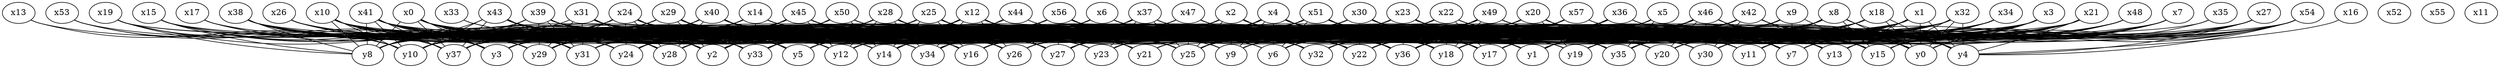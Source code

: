 strict graph grafo_58_38 {
	"x47";
	"x18";
	"x34";
	"x25";
	"x43";
	"x32";
	"x19";
	"x45";
	"x41";
	"x2";
	"x14";
	"x40";
	"x28";
	"x3";
	"x26";
	"x16";
	"x52";
	"x24";
	"x20";
	"x35";
	"x13";
	"x44";
	"x57";
	"x30";
	"x23";
	"x0";
	"x54";
	"x33";
	"x46";
	"x50";
	"x49";
	"x37";
	"x9";
	"x36";
	"x15";
	"x1";
	"x27";
	"x5";
	"x6";
	"x53";
	"x8";
	"x56";
	"x55";
	"x21";
	"x17";
	"x38";
	"x48";
	"x4";
	"x31";
	"x39";
	"x12";
	"x10";
	"x42";
	"x29";
	"x22";
	"x51";
	"x11";
	"x7";
	"y4";
	"y5";
	"y0";
	"y28";
	"y8";
	"y36";
	"y9";
	"y27";
	"y22";
	"y12";
	"y25";
	"y10";
	"y2";
	"y17";
	"y32";
	"y16";
	"y34";
	"y30";
	"y15";
	"y3";
	"y18";
	"y35";
	"y6";
	"y1";
	"y13";
	"y33";
	"y26";
	"y29";
	"y37";
	"y23";
	"y21";
	"y31";
	"y7";
	"y14";
	"y20";
	"y11";
	"y19";
	"y24";

	"x47" -- "y25";
	"x47" -- "y16";
	"x47" -- "y7";
	"x47" -- "y22";
	"x47" -- "y18";
	"x47" -- "y35";
	"x47" -- "y26";
	"x47" -- "y28";
	"x47" -- "y14";
	"x18" -- "y14";
	"x18" -- "y35";
	"x18" -- "y0";
	"x18" -- "y11";
	"x18" -- "y9";
	"x18" -- "y31";
	"x18" -- "y26";
	"x18" -- "y20";
	"x18" -- "y4";
	"x18" -- "y2";
	"x18" -- "y18";
	"x18" -- "y22";
	"x34" -- "y23";
	"x34" -- "y19";
	"x34" -- "y32";
	"x34" -- "y9";
	"x34" -- "y16";
	"x34" -- "y11";
	"x34" -- "y13";
	"x34" -- "y36";
	"x34" -- "y20";
	"x25" -- "y17";
	"x25" -- "y28";
	"x25" -- "y25";
	"x25" -- "y9";
	"x25" -- "y2";
	"x25" -- "y37";
	"x25" -- "y20";
	"x25" -- "y16";
	"x25" -- "y1";
	"x25" -- "y6";
	"x25" -- "y11";
	"x25" -- "y24";
	"x25" -- "y8";
	"x25" -- "y7";
	"x25" -- "y14";
	"x25" -- "y0";
	"x25" -- "y21";
	"x25" -- "y18";
	"x25" -- "y19";
	"x25" -- "y5";
	"x25" -- "y36";
	"x25" -- "y26";
	"x25" -- "y29";
	"x25" -- "y31";
	"x43" -- "y30";
	"x43" -- "y16";
	"x43" -- "y9";
	"x43" -- "y36";
	"x43" -- "y22";
	"x43" -- "y33";
	"x43" -- "y28";
	"x43" -- "y14";
	"x43" -- "y10";
	"x43" -- "y32";
	"x43" -- "y19";
	"x43" -- "y8";
	"x43" -- "y37";
	"x43" -- "y27";
	"x43" -- "y31";
	"x43" -- "y24";
	"x43" -- "y6";
	"x43" -- "y23";
	"x43" -- "y26";
	"x32" -- "y35";
	"x32" -- "y21";
	"x32" -- "y18";
	"x32" -- "y24";
	"x32" -- "y4";
	"x32" -- "y34";
	"x32" -- "y30";
	"x32" -- "y15";
	"x32" -- "y20";
	"x32" -- "y8";
	"x32" -- "y16";
	"x32" -- "y17";
	"x32" -- "y6";
	"x32" -- "y9";
	"x32" -- "y0";
	"x32" -- "y27";
	"x32" -- "y22";
	"x32" -- "y7";
	"x32" -- "y1";
	"x19" -- "y8";
	"x19" -- "y3";
	"x19" -- "y17";
	"x19" -- "y35";
	"x19" -- "y33";
	"x19" -- "y10";
	"x45" -- "y1";
	"x45" -- "y12";
	"x45" -- "y6";
	"x45" -- "y10";
	"x45" -- "y29";
	"x45" -- "y8";
	"x45" -- "y3";
	"x45" -- "y23";
	"x45" -- "y24";
	"x45" -- "y36";
	"x45" -- "y19";
	"x45" -- "y4";
	"x45" -- "y16";
	"x45" -- "y30";
	"x45" -- "y2";
	"x45" -- "y11";
	"x45" -- "y31";
	"x45" -- "y20";
	"x45" -- "y22";
	"x45" -- "y28";
	"x45" -- "y9";
	"x45" -- "y21";
	"x45" -- "y26";
	"x41" -- "y12";
	"x41" -- "y28";
	"x41" -- "y31";
	"x41" -- "y8";
	"x41" -- "y24";
	"x41" -- "y27";
	"x41" -- "y21";
	"x41" -- "y13";
	"x41" -- "y16";
	"x41" -- "y33";
	"x41" -- "y3";
	"x41" -- "y22";
	"x41" -- "y9";
	"x41" -- "y14";
	"x41" -- "y25";
	"x41" -- "y5";
	"x41" -- "y11";
	"x41" -- "y1";
	"x41" -- "y37";
	"x41" -- "y34";
	"x41" -- "y10";
	"x41" -- "y15";
	"x41" -- "y29";
	"x2" -- "y35";
	"x2" -- "y5";
	"x2" -- "y30";
	"x2" -- "y3";
	"x2" -- "y9";
	"x2" -- "y23";
	"x2" -- "y20";
	"x2" -- "y19";
	"x2" -- "y32";
	"x2" -- "y27";
	"x2" -- "y25";
	"x2" -- "y12";
	"x14" -- "y24";
	"x14" -- "y6";
	"x14" -- "y26";
	"x14" -- "y33";
	"x14" -- "y19";
	"x14" -- "y29";
	"x14" -- "y8";
	"x14" -- "y32";
	"x14" -- "y20";
	"x14" -- "y31";
	"x14" -- "y3";
	"x14" -- "y13";
	"x14" -- "y27";
	"x14" -- "y21";
	"x14" -- "y35";
	"x14" -- "y36";
	"x40" -- "y29";
	"x40" -- "y12";
	"x40" -- "y4";
	"x40" -- "y21";
	"x40" -- "y22";
	"x40" -- "y28";
	"x40" -- "y24";
	"x40" -- "y32";
	"x40" -- "y27";
	"x40" -- "y11";
	"x40" -- "y1";
	"x40" -- "y17";
	"x40" -- "y37";
	"x40" -- "y14";
	"x40" -- "y36";
	"x40" -- "y5";
	"x40" -- "y3";
	"x40" -- "y34";
	"x28" -- "y1";
	"x28" -- "y19";
	"x28" -- "y9";
	"x28" -- "y12";
	"x28" -- "y6";
	"x28" -- "y35";
	"x28" -- "y27";
	"x28" -- "y30";
	"x28" -- "y29";
	"x28" -- "y21";
	"x28" -- "y13";
	"x28" -- "y3";
	"x28" -- "y25";
	"x28" -- "y14";
	"x28" -- "y33";
	"x28" -- "y34";
	"x28" -- "y37";
	"x28" -- "y26";
	"x28" -- "y28";
	"x28" -- "y16";
	"x28" -- "y10";
	"x28" -- "y7";
	"x28" -- "y11";
	"x3" -- "y15";
	"x3" -- "y20";
	"x3" -- "y30";
	"x3" -- "y18";
	"x3" -- "y33";
	"x3" -- "y11";
	"x3" -- "y29";
	"x3" -- "y7";
	"x3" -- "y0";
	"x3" -- "y5";
	"x3" -- "y9";
	"x3" -- "y26";
	"x3" -- "y6";
	"x3" -- "y17";
	"x26" -- "y29";
	"x26" -- "y23";
	"x26" -- "y12";
	"x26" -- "y16";
	"x26" -- "y31";
	"x26" -- "y2";
	"x26" -- "y28";
	"x26" -- "y9";
	"x26" -- "y24";
	"x16" -- "y4";
	"x24" -- "y15";
	"x24" -- "y14";
	"x24" -- "y35";
	"x24" -- "y24";
	"x24" -- "y36";
	"x24" -- "y11";
	"x24" -- "y1";
	"x24" -- "y25";
	"x24" -- "y20";
	"x24" -- "y8";
	"x24" -- "y29";
	"x24" -- "y28";
	"x24" -- "y26";
	"x24" -- "y5";
	"x24" -- "y0";
	"x24" -- "y12";
	"x24" -- "y3";
	"x24" -- "y16";
	"x24" -- "y2";
	"x24" -- "y37";
	"x24" -- "y18";
	"x24" -- "y17";
	"x24" -- "y10";
	"x24" -- "y34";
	"x20" -- "y22";
	"x20" -- "y8";
	"x20" -- "y1";
	"x20" -- "y36";
	"x20" -- "y21";
	"x20" -- "y9";
	"x20" -- "y7";
	"x20" -- "y14";
	"x20" -- "y32";
	"x20" -- "y27";
	"x20" -- "y34";
	"x20" -- "y35";
	"x20" -- "y6";
	"x20" -- "y0";
	"x20" -- "y33";
	"x20" -- "y15";
	"x20" -- "y19";
	"x20" -- "y26";
	"x35" -- "y14";
	"x35" -- "y0";
	"x13" -- "y5";
	"x13" -- "y10";
	"x44" -- "y7";
	"x44" -- "y8";
	"x44" -- "y1";
	"x44" -- "y34";
	"x57" -- "y5";
	"x57" -- "y2";
	"x57" -- "y21";
	"x57" -- "y27";
	"x57" -- "y18";
	"x57" -- "y4";
	"x57" -- "y22";
	"x57" -- "y15";
	"x30" -- "y7";
	"x30" -- "y3";
	"x30" -- "y16";
	"x30" -- "y21";
	"x30" -- "y27";
	"x30" -- "y25";
	"x30" -- "y28";
	"x30" -- "y15";
	"x30" -- "y23";
	"x30" -- "y12";
	"x30" -- "y11";
	"x30" -- "y29";
	"x30" -- "y8";
	"x30" -- "y18";
	"x30" -- "y24";
	"x30" -- "y22";
	"x30" -- "y30";
	"x30" -- "y1";
	"x30" -- "y13";
	"x30" -- "y35";
	"x30" -- "y4";
	"x23" -- "y25";
	"x23" -- "y21";
	"x23" -- "y30";
	"x23" -- "y13";
	"x23" -- "y23";
	"x23" -- "y26";
	"x23" -- "y37";
	"x23" -- "y35";
	"x23" -- "y27";
	"x23" -- "y11";
	"x23" -- "y5";
	"x23" -- "y15";
	"x23" -- "y7";
	"x23" -- "y4";
	"x23" -- "y31";
	"x23" -- "y1";
	"x23" -- "y29";
	"x23" -- "y36";
	"x23" -- "y20";
	"x23" -- "y2";
	"x23" -- "y28";
	"x23" -- "y9";
	"x23" -- "y17";
	"x23" -- "y6";
	"x23" -- "y34";
	"x0" -- "y3";
	"x0" -- "y12";
	"x0" -- "y16";
	"x0" -- "y34";
	"x0" -- "y31";
	"x0" -- "y24";
	"x0" -- "y37";
	"x0" -- "y26";
	"x0" -- "y22";
	"x0" -- "y2";
	"x0" -- "y5";
	"x0" -- "y30";
	"x0" -- "y9";
	"x0" -- "y28";
	"x0" -- "y18";
	"x0" -- "y19";
	"x0" -- "y20";
	"x0" -- "y29";
	"x0" -- "y8";
	"x0" -- "y35";
	"x0" -- "y23";
	"x54" -- "y11";
	"x54" -- "y19";
	"x54" -- "y4";
	"x54" -- "y13";
	"x54" -- "y18";
	"x54" -- "y0";
	"x54" -- "y35";
	"x54" -- "y9";
	"x54" -- "y16";
	"x33" -- "y16";
	"x33" -- "y14";
	"x46" -- "y1";
	"x46" -- "y15";
	"x46" -- "y19";
	"x46" -- "y20";
	"x46" -- "y6";
	"x46" -- "y31";
	"x46" -- "y2";
	"x46" -- "y29";
	"x46" -- "y30";
	"x46" -- "y22";
	"x46" -- "y17";
	"x46" -- "y32";
	"x46" -- "y13";
	"x46" -- "y12";
	"x46" -- "y35";
	"x46" -- "y16";
	"x46" -- "y7";
	"x46" -- "y14";
	"x50" -- "y14";
	"x50" -- "y33";
	"x50" -- "y31";
	"x50" -- "y3";
	"x50" -- "y22";
	"x50" -- "y0";
	"x50" -- "y23";
	"x50" -- "y25";
	"x50" -- "y20";
	"x49" -- "y25";
	"x49" -- "y29";
	"x49" -- "y13";
	"x49" -- "y10";
	"x49" -- "y32";
	"x49" -- "y31";
	"x49" -- "y7";
	"x49" -- "y15";
	"x49" -- "y0";
	"x49" -- "y3";
	"x49" -- "y11";
	"x49" -- "y22";
	"x49" -- "y27";
	"x49" -- "y30";
	"x49" -- "y17";
	"x49" -- "y28";
	"x49" -- "y4";
	"x49" -- "y36";
	"x49" -- "y26";
	"x49" -- "y34";
	"x49" -- "y18";
	"x49" -- "y14";
	"x37" -- "y12";
	"x37" -- "y17";
	"x37" -- "y31";
	"x37" -- "y5";
	"x37" -- "y7";
	"x37" -- "y23";
	"x37" -- "y27";
	"x37" -- "y16";
	"x37" -- "y3";
	"x37" -- "y25";
	"x37" -- "y36";
	"x37" -- "y13";
	"x37" -- "y15";
	"x9" -- "y22";
	"x9" -- "y35";
	"x9" -- "y1";
	"x9" -- "y7";
	"x9" -- "y28";
	"x9" -- "y23";
	"x9" -- "y16";
	"x9" -- "y19";
	"x9" -- "y24";
	"x9" -- "y15";
	"x9" -- "y20";
	"x36" -- "y4";
	"x36" -- "y33";
	"x36" -- "y26";
	"x36" -- "y25";
	"x36" -- "y18";
	"x36" -- "y17";
	"x36" -- "y28";
	"x36" -- "y0";
	"x36" -- "y13";
	"x36" -- "y21";
	"x36" -- "y29";
	"x36" -- "y1";
	"x36" -- "y6";
	"x36" -- "y32";
	"x15" -- "y8";
	"x15" -- "y0";
	"x15" -- "y2";
	"x15" -- "y29";
	"x15" -- "y24";
	"x15" -- "y28";
	"x15" -- "y14";
	"x1" -- "y33";
	"x1" -- "y37";
	"x1" -- "y36";
	"x1" -- "y0";
	"x1" -- "y24";
	"x1" -- "y9";
	"x1" -- "y32";
	"x1" -- "y11";
	"x1" -- "y13";
	"x1" -- "y4";
	"x1" -- "y7";
	"x1" -- "y30";
	"x1" -- "y35";
	"x1" -- "y21";
	"x1" -- "y22";
	"x1" -- "y16";
	"x1" -- "y27";
	"x1" -- "y1";
	"x27" -- "y15";
	"x27" -- "y4";
	"x27" -- "y23";
	"x27" -- "y28";
	"x27" -- "y22";
	"x27" -- "y1";
	"x27" -- "y36";
	"x27" -- "y13";
	"x5" -- "y35";
	"x5" -- "y17";
	"x5" -- "y22";
	"x5" -- "y25";
	"x5" -- "y3";
	"x5" -- "y1";
	"x6" -- "y5";
	"x6" -- "y37";
	"x6" -- "y33";
	"x6" -- "y28";
	"x6" -- "y31";
	"x6" -- "y0";
	"x6" -- "y12";
	"x6" -- "y32";
	"x6" -- "y1";
	"x6" -- "y3";
	"x6" -- "y15";
	"x6" -- "y35";
	"x6" -- "y18";
	"x6" -- "y16";
	"x6" -- "y4";
	"x6" -- "y20";
	"x6" -- "y22";
	"x53" -- "y3";
	"x53" -- "y10";
	"x53" -- "y12";
	"x8" -- "y0";
	"x8" -- "y34";
	"x8" -- "y31";
	"x8" -- "y27";
	"x8" -- "y22";
	"x8" -- "y2";
	"x8" -- "y20";
	"x8" -- "y11";
	"x8" -- "y19";
	"x8" -- "y12";
	"x8" -- "y15";
	"x8" -- "y30";
	"x8" -- "y9";
	"x8" -- "y1";
	"x8" -- "y26";
	"x8" -- "y23";
	"x8" -- "y36";
	"x8" -- "y21";
	"x8" -- "y35";
	"x8" -- "y4";
	"x56" -- "y4";
	"x56" -- "y27";
	"x56" -- "y12";
	"x56" -- "y3";
	"x56" -- "y34";
	"x56" -- "y20";
	"x56" -- "y25";
	"x56" -- "y31";
	"x56" -- "y8";
	"x56" -- "y28";
	"x56" -- "y10";
	"x56" -- "y24";
	"x56" -- "y21";
	"x56" -- "y7";
	"x56" -- "y32";
	"x56" -- "y30";
	"x56" -- "y13";
	"x56" -- "y29";
	"x56" -- "y17";
	"x56" -- "y15";
	"x56" -- "y0";
	"x56" -- "y19";
	"x21" -- "y19";
	"x21" -- "y18";
	"x21" -- "y13";
	"x21" -- "y15";
	"x21" -- "y14";
	"x21" -- "y4";
	"x21" -- "y16";
	"x21" -- "y32";
	"x21" -- "y20";
	"x21" -- "y33";
	"x21" -- "y12";
	"x21" -- "y7";
	"x17" -- "y34";
	"x17" -- "y2";
	"x17" -- "y37";
	"x38" -- "y37";
	"x38" -- "y18";
	"x38" -- "y3";
	"x38" -- "y7";
	"x38" -- "y16";
	"x38" -- "y10";
	"x38" -- "y32";
	"x38" -- "y8";
	"x38" -- "y31";
	"x38" -- "y22";
	"x38" -- "y28";
	"x38" -- "y2";
	"x38" -- "y29";
	"x38" -- "y9";
	"x48" -- "y36";
	"x48" -- "y20";
	"x48" -- "y30";
	"x48" -- "y11";
	"x48" -- "y17";
	"x48" -- "y25";
	"x48" -- "y12";
	"x48" -- "y7";
	"x4" -- "y16";
	"x4" -- "y24";
	"x4" -- "y8";
	"x4" -- "y10";
	"x4" -- "y6";
	"x4" -- "y37";
	"x4" -- "y11";
	"x4" -- "y25";
	"x4" -- "y17";
	"x4" -- "y36";
	"x4" -- "y22";
	"x4" -- "y13";
	"x4" -- "y14";
	"x4" -- "y19";
	"x4" -- "y0";
	"x4" -- "y9";
	"x4" -- "y18";
	"x4" -- "y29";
	"x4" -- "y35";
	"x4" -- "y1";
	"x31" -- "y27";
	"x31" -- "y32";
	"x31" -- "y35";
	"x31" -- "y8";
	"x31" -- "y2";
	"x31" -- "y16";
	"x31" -- "y29";
	"x31" -- "y20";
	"x31" -- "y6";
	"x31" -- "y18";
	"x31" -- "y28";
	"x31" -- "y34";
	"x31" -- "y33";
	"x31" -- "y36";
	"x31" -- "y31";
	"x39" -- "y16";
	"x39" -- "y21";
	"x39" -- "y29";
	"x39" -- "y31";
	"x39" -- "y15";
	"x39" -- "y10";
	"x39" -- "y5";
	"x39" -- "y7";
	"x39" -- "y25";
	"x39" -- "y20";
	"x39" -- "y23";
	"x39" -- "y8";
	"x39" -- "y28";
	"x39" -- "y37";
	"x39" -- "y1";
	"x39" -- "y22";
	"x12" -- "y5";
	"x12" -- "y12";
	"x12" -- "y37";
	"x12" -- "y18";
	"x12" -- "y28";
	"x12" -- "y2";
	"x12" -- "y11";
	"x12" -- "y22";
	"x12" -- "y33";
	"x12" -- "y24";
	"x12" -- "y21";
	"x12" -- "y17";
	"x12" -- "y27";
	"x12" -- "y35";
	"x12" -- "y26";
	"x12" -- "y25";
	"x12" -- "y32";
	"x12" -- "y34";
	"x12" -- "y36";
	"x12" -- "y30";
	"x12" -- "y1";
	"x12" -- "y19";
	"x12" -- "y14";
	"x10" -- "y14";
	"x10" -- "y31";
	"x10" -- "y32";
	"x10" -- "y9";
	"x10" -- "y24";
	"x10" -- "y26";
	"x10" -- "y10";
	"x10" -- "y12";
	"x10" -- "y8";
	"x10" -- "y33";
	"x10" -- "y13";
	"x10" -- "y3";
	"x10" -- "y21";
	"x10" -- "y37";
	"x10" -- "y28";
	"x10" -- "y17";
	"x42" -- "y14";
	"x42" -- "y2";
	"x42" -- "y21";
	"x42" -- "y3";
	"x42" -- "y23";
	"x42" -- "y4";
	"x42" -- "y5";
	"x42" -- "y32";
	"x42" -- "y1";
	"x42" -- "y0";
	"x42" -- "y17";
	"x42" -- "y16";
	"x42" -- "y10";
	"x42" -- "y13";
	"x42" -- "y19";
	"x42" -- "y30";
	"x42" -- "y35";
	"x42" -- "y15";
	"x29" -- "y33";
	"x29" -- "y28";
	"x29" -- "y15";
	"x29" -- "y23";
	"x29" -- "y3";
	"x29" -- "y18";
	"x29" -- "y35";
	"x29" -- "y2";
	"x29" -- "y25";
	"x29" -- "y21";
	"x29" -- "y32";
	"x29" -- "y27";
	"x29" -- "y8";
	"x29" -- "y30";
	"x29" -- "y14";
	"x29" -- "y37";
	"x29" -- "y29";
	"x29" -- "y36";
	"x29" -- "y5";
	"x29" -- "y13";
	"x22" -- "y37";
	"x22" -- "y9";
	"x22" -- "y7";
	"x22" -- "y14";
	"x22" -- "y15";
	"x22" -- "y10";
	"x22" -- "y17";
	"x22" -- "y13";
	"x22" -- "y12";
	"x22" -- "y32";
	"x22" -- "y21";
	"x22" -- "y28";
	"x22" -- "y20";
	"x22" -- "y0";
	"x22" -- "y25";
	"x22" -- "y18";
	"x51" -- "y15";
	"x51" -- "y25";
	"x51" -- "y11";
	"x51" -- "y1";
	"x51" -- "y23";
	"x51" -- "y10";
	"x51" -- "y7";
	"x51" -- "y34";
	"x51" -- "y4";
	"x51" -- "y17";
	"x51" -- "y36";
	"x51" -- "y12";
	"x51" -- "y35";
	"x51" -- "y19";
	"x51" -- "y18";
	"x51" -- "y28";
	"x51" -- "y5";
	"x51" -- "y30";
	"x51" -- "y2";
	"x51" -- "y6";
	"x51" -- "y37";
	"x51" -- "y24";
	"x51" -- "y16";
	"x7" -- "y7";
	"x7" -- "y36";
	"x7" -- "y11";
	"x7" -- "y15";
	"x7" -- "y13";
	"x7" -- "y10";
	"x7" -- "y30";
	"x7" -- "y25";
	"x7" -- "y32";
	"x7" -- "y35";
	"x7" -- "y34";
}
